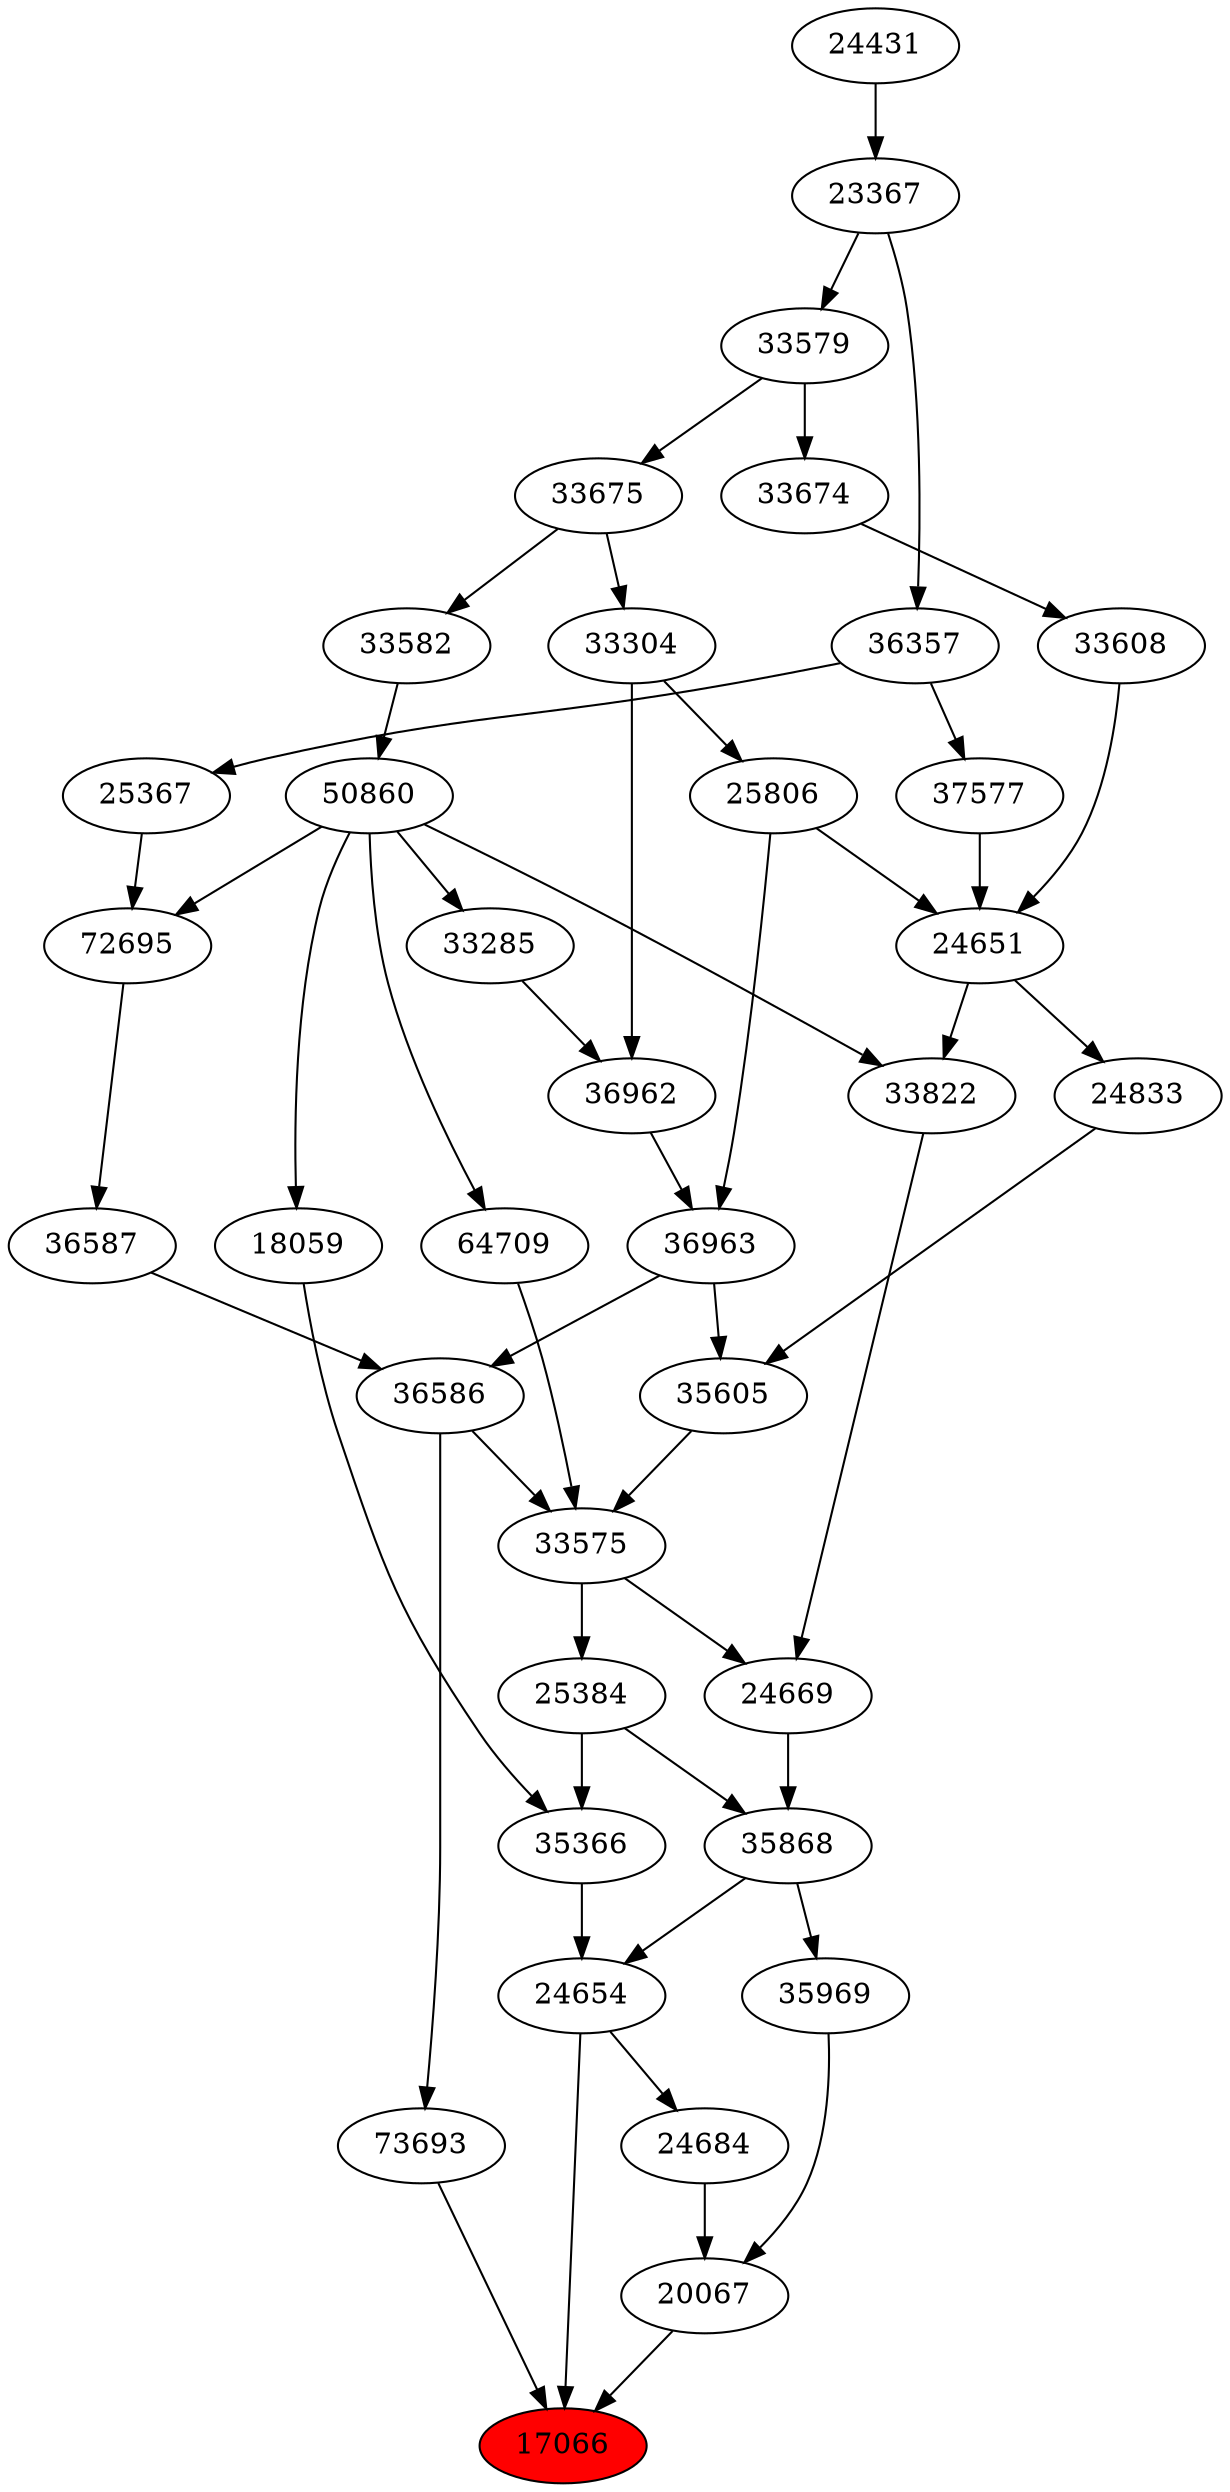 strict digraph{ 
17066 [label="17066" fillcolor=red style=filled]
24654 -> 17066
73693 -> 17066
20067 -> 17066
24654 [label="24654"]
35868 -> 24654
35366 -> 24654
73693 [label="73693"]
36586 -> 73693
20067 [label="20067"]
35969 -> 20067
24684 -> 20067
35868 [label="35868"]
25384 -> 35868
24669 -> 35868
35366 [label="35366"]
25384 -> 35366
18059 -> 35366
36586 [label="36586"]
36587 -> 36586
36963 -> 36586
35969 [label="35969"]
35868 -> 35969
24684 [label="24684"]
24654 -> 24684
25384 [label="25384"]
33575 -> 25384
24669 [label="24669"]
33575 -> 24669
33822 -> 24669
18059 [label="18059"]
50860 -> 18059
36587 [label="36587"]
72695 -> 36587
36963 [label="36963"]
36962 -> 36963
25806 -> 36963
33575 [label="33575"]
36586 -> 33575
35605 -> 33575
64709 -> 33575
33822 [label="33822"]
24651 -> 33822
50860 -> 33822
50860 [label="50860"]
33582 -> 50860
72695 [label="72695"]
50860 -> 72695
25367 -> 72695
36962 [label="36962"]
33285 -> 36962
33304 -> 36962
25806 [label="25806"]
33304 -> 25806
35605 [label="35605"]
24833 -> 35605
36963 -> 35605
64709 [label="64709"]
50860 -> 64709
24651 [label="24651"]
25806 -> 24651
33608 -> 24651
37577 -> 24651
33582 [label="33582"]
33675 -> 33582
25367 [label="25367"]
36357 -> 25367
33285 [label="33285"]
50860 -> 33285
33304 [label="33304"]
33675 -> 33304
24833 [label="24833"]
24651 -> 24833
33608 [label="33608"]
33674 -> 33608
37577 [label="37577"]
36357 -> 37577
33675 [label="33675"]
33579 -> 33675
36357 [label="36357"]
23367 -> 36357
33674 [label="33674"]
33579 -> 33674
33579 [label="33579"]
23367 -> 33579
23367 [label="23367"]
24431 -> 23367
24431 [label="24431"]
}